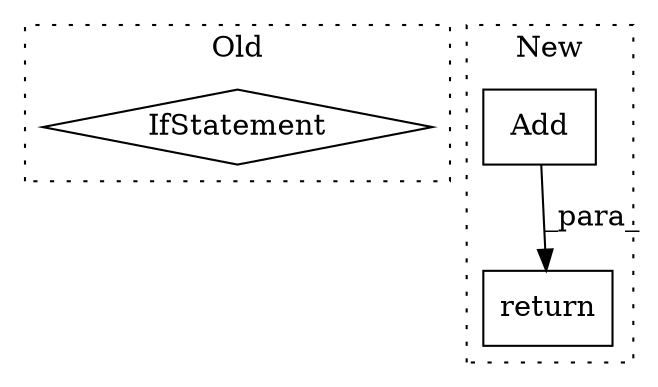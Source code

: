 digraph G {
subgraph cluster0 {
1 [label="IfStatement" a="25" s="3646,3679" l="4,2" shape="diamond"];
label = "Old";
style="dotted";
}
subgraph cluster1 {
2 [label="Add" a="32" s="4642,4666" l="4,1" shape="box"];
3 [label="return" a="41" s="4720" l="7" shape="box"];
label = "New";
style="dotted";
}
2 -> 3 [label="_para_"];
}